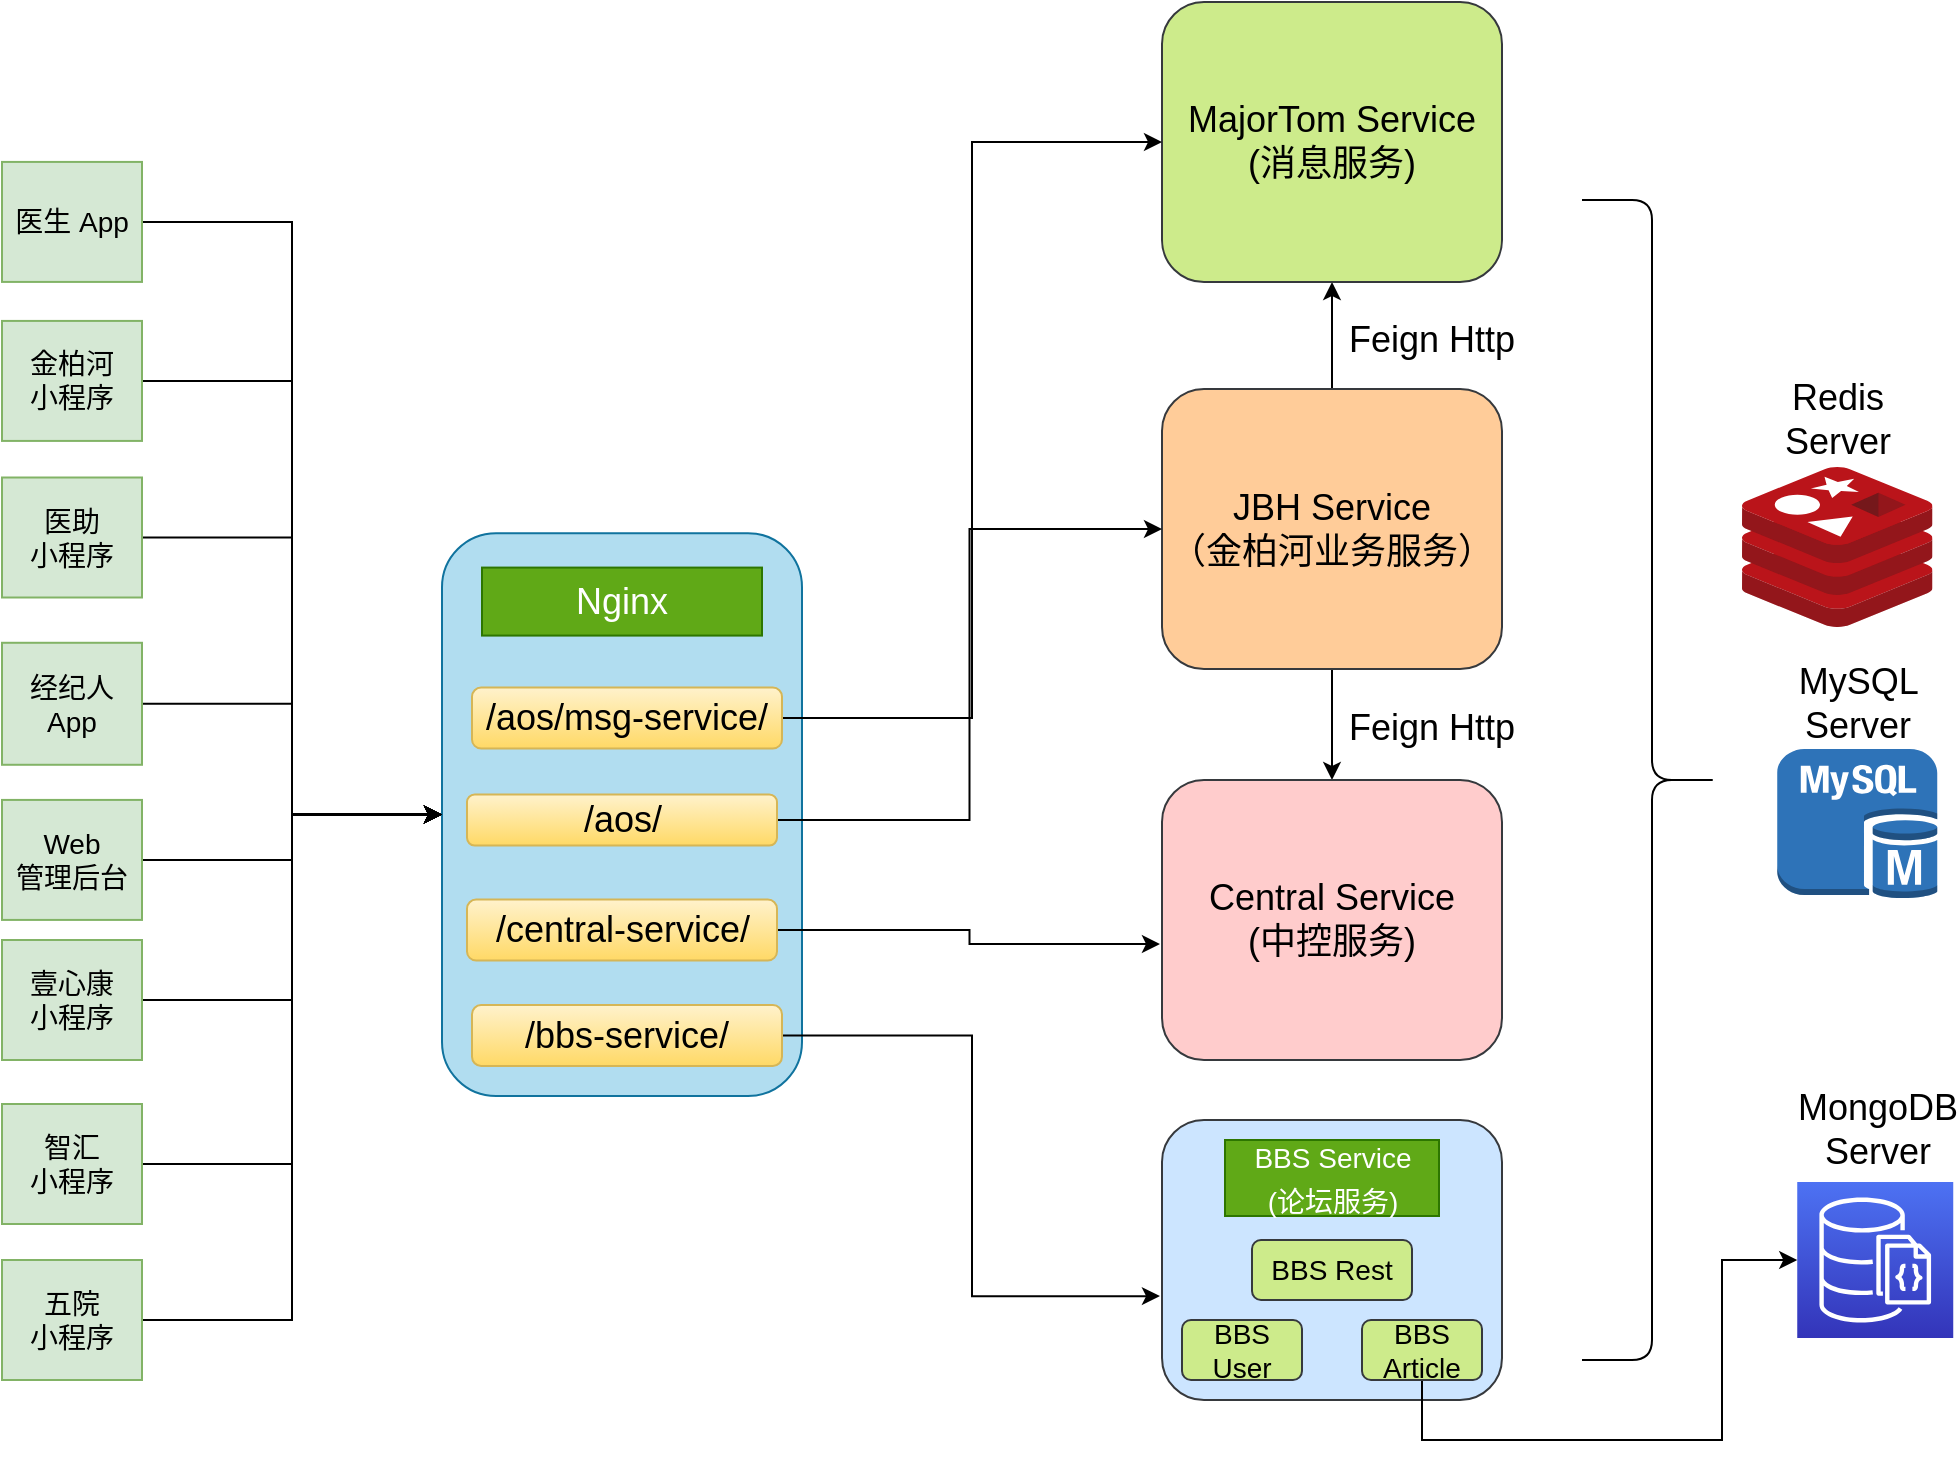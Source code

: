<mxfile version="20.8.0" type="github">
  <diagram id="I_gEH2OVy9hlrX-aCMwH" name="第 1 页">
    <mxGraphModel dx="2260" dy="764" grid="1" gridSize="10" guides="1" tooltips="1" connect="1" arrows="1" fold="1" page="1" pageScale="1" pageWidth="413" pageHeight="291" math="0" shadow="0">
      <root>
        <mxCell id="0" />
        <mxCell id="1" parent="0" />
        <mxCell id="aVtVtys-wZBPphP_YFrK-1" value="" style="outlineConnect=0;dashed=0;verticalLabelPosition=bottom;verticalAlign=top;align=center;html=1;shape=mxgraph.aws3.mysql_db_instance;fillColor=#2E73B8;gradientColor=none;" vertex="1" parent="1">
          <mxGeometry x="187.62" y="374.5" width="80" height="74.87" as="geometry" />
        </mxCell>
        <mxCell id="aVtVtys-wZBPphP_YFrK-2" value="" style="sketch=0;aspect=fixed;html=1;points=[];align=center;image;fontSize=12;image=img/lib/mscae/Cache_Redis_Product.svg;" vertex="1" parent="1">
          <mxGeometry x="170" y="233.5" width="95.24" height="80" as="geometry" />
        </mxCell>
        <mxCell id="aVtVtys-wZBPphP_YFrK-6" style="edgeStyle=orthogonalEdgeStyle;rounded=0;orthogonalLoop=1;jettySize=auto;html=1;entryX=0.5;entryY=1;entryDx=0;entryDy=0;fontSize=18;" edge="1" parent="1" source="aVtVtys-wZBPphP_YFrK-3" target="aVtVtys-wZBPphP_YFrK-4">
          <mxGeometry relative="1" as="geometry" />
        </mxCell>
        <mxCell id="aVtVtys-wZBPphP_YFrK-7" style="edgeStyle=orthogonalEdgeStyle;rounded=0;orthogonalLoop=1;jettySize=auto;html=1;exitX=0.5;exitY=1;exitDx=0;exitDy=0;fontSize=18;" edge="1" parent="1" source="aVtVtys-wZBPphP_YFrK-3" target="aVtVtys-wZBPphP_YFrK-5">
          <mxGeometry relative="1" as="geometry" />
        </mxCell>
        <mxCell id="aVtVtys-wZBPphP_YFrK-3" value="&lt;font style=&quot;font-size: 18px;&quot;&gt;JBH Service&lt;br&gt;（金柏河业务服务）&lt;br&gt;&lt;/font&gt;" style="rounded=1;whiteSpace=wrap;html=1;fillColor=#ffcc99;strokeColor=#36393d;" vertex="1" parent="1">
          <mxGeometry x="-120" y="194.5" width="170" height="140" as="geometry" />
        </mxCell>
        <mxCell id="aVtVtys-wZBPphP_YFrK-4" value="&lt;font style=&quot;font-size: 18px;&quot;&gt;MajorTom Service&lt;br&gt;(消息服务)&lt;br&gt;&lt;/font&gt;" style="rounded=1;whiteSpace=wrap;html=1;fillColor=#cdeb8b;strokeColor=#36393d;" vertex="1" parent="1">
          <mxGeometry x="-120" y="1" width="170" height="140" as="geometry" />
        </mxCell>
        <mxCell id="aVtVtys-wZBPphP_YFrK-5" value="&lt;font style=&quot;&quot;&gt;&lt;span style=&quot;font-size: 18px;&quot;&gt;Central Service&lt;br&gt;&lt;/span&gt;&lt;font style=&quot;font-size: 18px;&quot;&gt;(中控服务)&lt;/font&gt;&lt;br&gt;&lt;/font&gt;" style="rounded=1;whiteSpace=wrap;html=1;fillColor=#ffcccc;strokeColor=#36393d;" vertex="1" parent="1">
          <mxGeometry x="-120" y="390" width="170" height="140" as="geometry" />
        </mxCell>
        <mxCell id="aVtVtys-wZBPphP_YFrK-8" value="Feign Http" style="text;html=1;strokeColor=none;fillColor=none;align=center;verticalAlign=middle;whiteSpace=wrap;rounded=0;fontSize=18;" vertex="1" parent="1">
          <mxGeometry x="-30" y="156" width="90" height="27" as="geometry" />
        </mxCell>
        <mxCell id="aVtVtys-wZBPphP_YFrK-9" value="Feign Http" style="text;html=1;strokeColor=none;fillColor=none;align=center;verticalAlign=middle;whiteSpace=wrap;rounded=0;fontSize=18;" vertex="1" parent="1">
          <mxGeometry x="-30" y="350" width="90" height="27" as="geometry" />
        </mxCell>
        <mxCell id="aVtVtys-wZBPphP_YFrK-30" value="Redis Server" style="text;html=1;strokeColor=none;fillColor=none;align=center;verticalAlign=middle;whiteSpace=wrap;rounded=0;fontSize=18;" vertex="1" parent="1">
          <mxGeometry x="187.62" y="194.5" width="60" height="30" as="geometry" />
        </mxCell>
        <mxCell id="aVtVtys-wZBPphP_YFrK-31" value="MySQL Server" style="text;html=1;strokeColor=none;fillColor=none;align=center;verticalAlign=middle;whiteSpace=wrap;rounded=0;fontSize=18;" vertex="1" parent="1">
          <mxGeometry x="197.62" y="334.5" width="60" height="34.5" as="geometry" />
        </mxCell>
        <mxCell id="aVtVtys-wZBPphP_YFrK-32" value="" style="shape=curlyBracket;whiteSpace=wrap;html=1;rounded=1;flipH=1;labelPosition=right;verticalLabelPosition=middle;align=left;verticalAlign=middle;fontSize=18;" vertex="1" parent="1">
          <mxGeometry x="90" y="100" width="70" height="580" as="geometry" />
        </mxCell>
        <mxCell id="aVtVtys-wZBPphP_YFrK-33" value="" style="rounded=1;whiteSpace=wrap;html=1;fontSize=18;fillColor=#b1ddf0;strokeColor=#10739e;" vertex="1" parent="1">
          <mxGeometry x="-480" y="266.57" width="180" height="281.43" as="geometry" />
        </mxCell>
        <mxCell id="aVtVtys-wZBPphP_YFrK-34" value="Nginx" style="rounded=0;whiteSpace=wrap;html=1;fontSize=18;fillColor=#60a917;fontColor=#ffffff;strokeColor=#2D7600;" vertex="1" parent="1">
          <mxGeometry x="-460" y="283.79" width="140" height="34" as="geometry" />
        </mxCell>
        <mxCell id="aVtVtys-wZBPphP_YFrK-53" style="edgeStyle=orthogonalEdgeStyle;rounded=0;orthogonalLoop=1;jettySize=auto;html=1;entryX=0;entryY=0.5;entryDx=0;entryDy=0;fontSize=14;" edge="1" parent="1" source="aVtVtys-wZBPphP_YFrK-35" target="aVtVtys-wZBPphP_YFrK-3">
          <mxGeometry relative="1" as="geometry" />
        </mxCell>
        <mxCell id="aVtVtys-wZBPphP_YFrK-35" value="/aos/" style="rounded=1;whiteSpace=wrap;html=1;fontSize=18;fillColor=#fff2cc;gradientColor=#ffd966;strokeColor=#d6b656;" vertex="1" parent="1">
          <mxGeometry x="-467.5" y="397.23" width="155" height="25.5" as="geometry" />
        </mxCell>
        <mxCell id="aVtVtys-wZBPphP_YFrK-52" style="edgeStyle=orthogonalEdgeStyle;rounded=0;orthogonalLoop=1;jettySize=auto;html=1;entryX=0;entryY=0.5;entryDx=0;entryDy=0;fontSize=14;" edge="1" parent="1" source="aVtVtys-wZBPphP_YFrK-36" target="aVtVtys-wZBPphP_YFrK-4">
          <mxGeometry relative="1" as="geometry" />
        </mxCell>
        <mxCell id="aVtVtys-wZBPphP_YFrK-36" value="/aos/msg-service/" style="rounded=1;whiteSpace=wrap;html=1;fontSize=18;fillColor=#fff2cc;gradientColor=#ffd966;strokeColor=#d6b656;" vertex="1" parent="1">
          <mxGeometry x="-465" y="343.79" width="155" height="30.5" as="geometry" />
        </mxCell>
        <mxCell id="aVtVtys-wZBPphP_YFrK-54" style="edgeStyle=orthogonalEdgeStyle;rounded=0;orthogonalLoop=1;jettySize=auto;html=1;entryX=-0.006;entryY=0.586;entryDx=0;entryDy=0;entryPerimeter=0;fontSize=14;" edge="1" parent="1" source="aVtVtys-wZBPphP_YFrK-37" target="aVtVtys-wZBPphP_YFrK-5">
          <mxGeometry relative="1" as="geometry" />
        </mxCell>
        <mxCell id="aVtVtys-wZBPphP_YFrK-37" value="/central-service/" style="rounded=1;whiteSpace=wrap;html=1;fontSize=18;fillColor=#fff2cc;gradientColor=#ffd966;strokeColor=#d6b656;" vertex="1" parent="1">
          <mxGeometry x="-467.5" y="449.79" width="155" height="30.5" as="geometry" />
        </mxCell>
        <mxCell id="aVtVtys-wZBPphP_YFrK-55" style="edgeStyle=orthogonalEdgeStyle;rounded=0;orthogonalLoop=1;jettySize=auto;html=1;entryX=-0.006;entryY=0.629;entryDx=0;entryDy=0;entryPerimeter=0;fontSize=14;" edge="1" parent="1" source="aVtVtys-wZBPphP_YFrK-39" target="aVtVtys-wZBPphP_YFrK-40">
          <mxGeometry relative="1" as="geometry" />
        </mxCell>
        <mxCell id="aVtVtys-wZBPphP_YFrK-39" value="/bbs-service/" style="rounded=1;whiteSpace=wrap;html=1;fontSize=18;fillColor=#fff2cc;gradientColor=#ffd966;strokeColor=#d6b656;" vertex="1" parent="1">
          <mxGeometry x="-465" y="502.5" width="155" height="30.5" as="geometry" />
        </mxCell>
        <mxCell id="aVtVtys-wZBPphP_YFrK-40" value="&lt;font style=&quot;&quot;&gt;&lt;br&gt;&lt;/font&gt;" style="rounded=1;whiteSpace=wrap;html=1;fillColor=#cce5ff;strokeColor=#36393d;" vertex="1" parent="1">
          <mxGeometry x="-120" y="560" width="170" height="140" as="geometry" />
        </mxCell>
        <mxCell id="aVtVtys-wZBPphP_YFrK-42" value="&lt;font style=&quot;font-size: 14px;&quot;&gt;BBS Service&lt;br&gt;(论坛服务)&lt;/font&gt;" style="rounded=0;whiteSpace=wrap;html=1;fontSize=18;fillColor=#60a917;fontColor=#ffffff;strokeColor=#2D7600;" vertex="1" parent="1">
          <mxGeometry x="-88.5" y="570" width="107" height="38" as="geometry" />
        </mxCell>
        <mxCell id="aVtVtys-wZBPphP_YFrK-43" value="BBS User" style="rounded=1;whiteSpace=wrap;html=1;fontSize=14;fillColor=#cdeb8b;strokeColor=#36393d;" vertex="1" parent="1">
          <mxGeometry x="-110" y="660" width="60" height="30" as="geometry" />
        </mxCell>
        <mxCell id="aVtVtys-wZBPphP_YFrK-45" value="BBS Rest" style="rounded=1;whiteSpace=wrap;html=1;fontSize=14;fillColor=#cdeb8b;strokeColor=#36393d;" vertex="1" parent="1">
          <mxGeometry x="-75" y="620" width="80" height="30" as="geometry" />
        </mxCell>
        <mxCell id="aVtVtys-wZBPphP_YFrK-50" style="edgeStyle=orthogonalEdgeStyle;rounded=0;orthogonalLoop=1;jettySize=auto;html=1;entryX=0;entryY=0.5;entryDx=0;entryDy=0;entryPerimeter=0;fontSize=14;" edge="1" parent="1" source="aVtVtys-wZBPphP_YFrK-46" target="aVtVtys-wZBPphP_YFrK-47">
          <mxGeometry x="0.017" y="-25" relative="1" as="geometry">
            <Array as="points">
              <mxPoint x="10" y="720" />
              <mxPoint x="160" y="720" />
              <mxPoint x="160" y="630" />
              <mxPoint x="190" y="630" />
            </Array>
            <mxPoint as="offset" />
          </mxGeometry>
        </mxCell>
        <mxCell id="aVtVtys-wZBPphP_YFrK-46" value="BBS Article" style="rounded=1;whiteSpace=wrap;html=1;fontSize=14;fillColor=#cdeb8b;strokeColor=#36393d;" vertex="1" parent="1">
          <mxGeometry x="-20" y="660" width="60" height="30" as="geometry" />
        </mxCell>
        <mxCell id="aVtVtys-wZBPphP_YFrK-47" value="" style="sketch=0;points=[[0,0,0],[0.25,0,0],[0.5,0,0],[0.75,0,0],[1,0,0],[0,1,0],[0.25,1,0],[0.5,1,0],[0.75,1,0],[1,1,0],[0,0.25,0],[0,0.5,0],[0,0.75,0],[1,0.25,0],[1,0.5,0],[1,0.75,0]];outlineConnect=0;fontColor=#232F3E;gradientColor=#4D72F3;gradientDirection=north;fillColor=#3334B9;strokeColor=#ffffff;dashed=0;verticalLabelPosition=bottom;verticalAlign=top;align=center;html=1;fontSize=12;fontStyle=0;aspect=fixed;shape=mxgraph.aws4.resourceIcon;resIcon=mxgraph.aws4.documentdb_with_mongodb_compatibility;" vertex="1" parent="1">
          <mxGeometry x="197.62" y="591" width="78" height="78" as="geometry" />
        </mxCell>
        <mxCell id="aVtVtys-wZBPphP_YFrK-48" value="MongoDB Server" style="text;html=1;strokeColor=none;fillColor=none;align=center;verticalAlign=middle;whiteSpace=wrap;rounded=0;fontSize=18;" vertex="1" parent="1">
          <mxGeometry x="207.62" y="548" width="60" height="34.5" as="geometry" />
        </mxCell>
        <mxCell id="aVtVtys-wZBPphP_YFrK-65" style="edgeStyle=orthogonalEdgeStyle;rounded=0;orthogonalLoop=1;jettySize=auto;html=1;entryX=0;entryY=0.5;entryDx=0;entryDy=0;fontSize=14;" edge="1" parent="1" source="aVtVtys-wZBPphP_YFrK-57" target="aVtVtys-wZBPphP_YFrK-33">
          <mxGeometry relative="1" as="geometry" />
        </mxCell>
        <mxCell id="aVtVtys-wZBPphP_YFrK-57" value="医生 App" style="rounded=0;whiteSpace=wrap;html=1;fontSize=14;fillColor=#d5e8d4;strokeColor=#82b366;" vertex="1" parent="1">
          <mxGeometry x="-700" y="80.96" width="70" height="60" as="geometry" />
        </mxCell>
        <mxCell id="aVtVtys-wZBPphP_YFrK-66" style="edgeStyle=orthogonalEdgeStyle;rounded=0;orthogonalLoop=1;jettySize=auto;html=1;entryX=0;entryY=0.5;entryDx=0;entryDy=0;fontSize=14;" edge="1" parent="1" source="aVtVtys-wZBPphP_YFrK-58" target="aVtVtys-wZBPphP_YFrK-33">
          <mxGeometry relative="1" as="geometry" />
        </mxCell>
        <mxCell id="aVtVtys-wZBPphP_YFrK-58" value="金柏河&lt;br&gt;小程序" style="rounded=0;whiteSpace=wrap;html=1;fontSize=14;fillColor=#d5e8d4;strokeColor=#82b366;" vertex="1" parent="1">
          <mxGeometry x="-700" y="160.46" width="70" height="60" as="geometry" />
        </mxCell>
        <mxCell id="aVtVtys-wZBPphP_YFrK-69" style="edgeStyle=orthogonalEdgeStyle;rounded=0;orthogonalLoop=1;jettySize=auto;html=1;entryX=0;entryY=0.5;entryDx=0;entryDy=0;fontSize=14;" edge="1" parent="1" source="aVtVtys-wZBPphP_YFrK-59" target="aVtVtys-wZBPphP_YFrK-33">
          <mxGeometry relative="1" as="geometry" />
        </mxCell>
        <mxCell id="aVtVtys-wZBPphP_YFrK-59" value="Web&lt;br&gt;管理后台" style="rounded=0;whiteSpace=wrap;html=1;fontSize=14;fillColor=#d5e8d4;strokeColor=#82b366;" vertex="1" parent="1">
          <mxGeometry x="-700" y="399.96" width="70" height="60" as="geometry" />
        </mxCell>
        <mxCell id="aVtVtys-wZBPphP_YFrK-70" style="edgeStyle=orthogonalEdgeStyle;rounded=0;orthogonalLoop=1;jettySize=auto;html=1;entryX=0;entryY=0.5;entryDx=0;entryDy=0;fontSize=14;" edge="1" parent="1" source="aVtVtys-wZBPphP_YFrK-60" target="aVtVtys-wZBPphP_YFrK-33">
          <mxGeometry relative="1" as="geometry" />
        </mxCell>
        <mxCell id="aVtVtys-wZBPphP_YFrK-60" value="壹心康&lt;br&gt;小程序" style="rounded=0;whiteSpace=wrap;html=1;fontSize=14;fillColor=#d5e8d4;strokeColor=#82b366;" vertex="1" parent="1">
          <mxGeometry x="-700" y="470.0" width="70" height="60" as="geometry" />
        </mxCell>
        <mxCell id="aVtVtys-wZBPphP_YFrK-71" style="edgeStyle=orthogonalEdgeStyle;rounded=0;orthogonalLoop=1;jettySize=auto;html=1;entryX=0;entryY=0.5;entryDx=0;entryDy=0;fontSize=14;" edge="1" parent="1" source="aVtVtys-wZBPphP_YFrK-61" target="aVtVtys-wZBPphP_YFrK-33">
          <mxGeometry relative="1" as="geometry" />
        </mxCell>
        <mxCell id="aVtVtys-wZBPphP_YFrK-61" value="智汇&lt;br&gt;小程序" style="rounded=0;whiteSpace=wrap;html=1;fontSize=14;fillColor=#d5e8d4;strokeColor=#82b366;" vertex="1" parent="1">
          <mxGeometry x="-700" y="552" width="70" height="60" as="geometry" />
        </mxCell>
        <mxCell id="aVtVtys-wZBPphP_YFrK-72" style="edgeStyle=orthogonalEdgeStyle;rounded=0;orthogonalLoop=1;jettySize=auto;html=1;entryX=0;entryY=0.5;entryDx=0;entryDy=0;fontSize=14;" edge="1" parent="1" source="aVtVtys-wZBPphP_YFrK-62" target="aVtVtys-wZBPphP_YFrK-33">
          <mxGeometry relative="1" as="geometry" />
        </mxCell>
        <mxCell id="aVtVtys-wZBPphP_YFrK-62" value="五院&lt;br&gt;小程序" style="rounded=0;whiteSpace=wrap;html=1;fontSize=14;fillColor=#d5e8d4;strokeColor=#82b366;" vertex="1" parent="1">
          <mxGeometry x="-700" y="630" width="70" height="60" as="geometry" />
        </mxCell>
        <mxCell id="aVtVtys-wZBPphP_YFrK-67" style="edgeStyle=orthogonalEdgeStyle;rounded=0;orthogonalLoop=1;jettySize=auto;html=1;entryX=0;entryY=0.5;entryDx=0;entryDy=0;fontSize=14;" edge="1" parent="1" source="aVtVtys-wZBPphP_YFrK-63" target="aVtVtys-wZBPphP_YFrK-33">
          <mxGeometry relative="1" as="geometry" />
        </mxCell>
        <mxCell id="aVtVtys-wZBPphP_YFrK-63" value="医助&lt;br&gt;小程序" style="rounded=0;whiteSpace=wrap;html=1;fontSize=14;fillColor=#d5e8d4;strokeColor=#82b366;" vertex="1" parent="1">
          <mxGeometry x="-700" y="238.75" width="70" height="60" as="geometry" />
        </mxCell>
        <mxCell id="aVtVtys-wZBPphP_YFrK-68" style="edgeStyle=orthogonalEdgeStyle;rounded=0;orthogonalLoop=1;jettySize=auto;html=1;entryX=0;entryY=0.5;entryDx=0;entryDy=0;fontSize=14;" edge="1" parent="1" source="aVtVtys-wZBPphP_YFrK-64" target="aVtVtys-wZBPphP_YFrK-33">
          <mxGeometry relative="1" as="geometry" />
        </mxCell>
        <mxCell id="aVtVtys-wZBPphP_YFrK-64" value="经纪人&lt;br&gt;App" style="rounded=0;whiteSpace=wrap;html=1;fontSize=14;fillColor=#d5e8d4;strokeColor=#82b366;" vertex="1" parent="1">
          <mxGeometry x="-700" y="321.39" width="70" height="61" as="geometry" />
        </mxCell>
      </root>
    </mxGraphModel>
  </diagram>
</mxfile>

